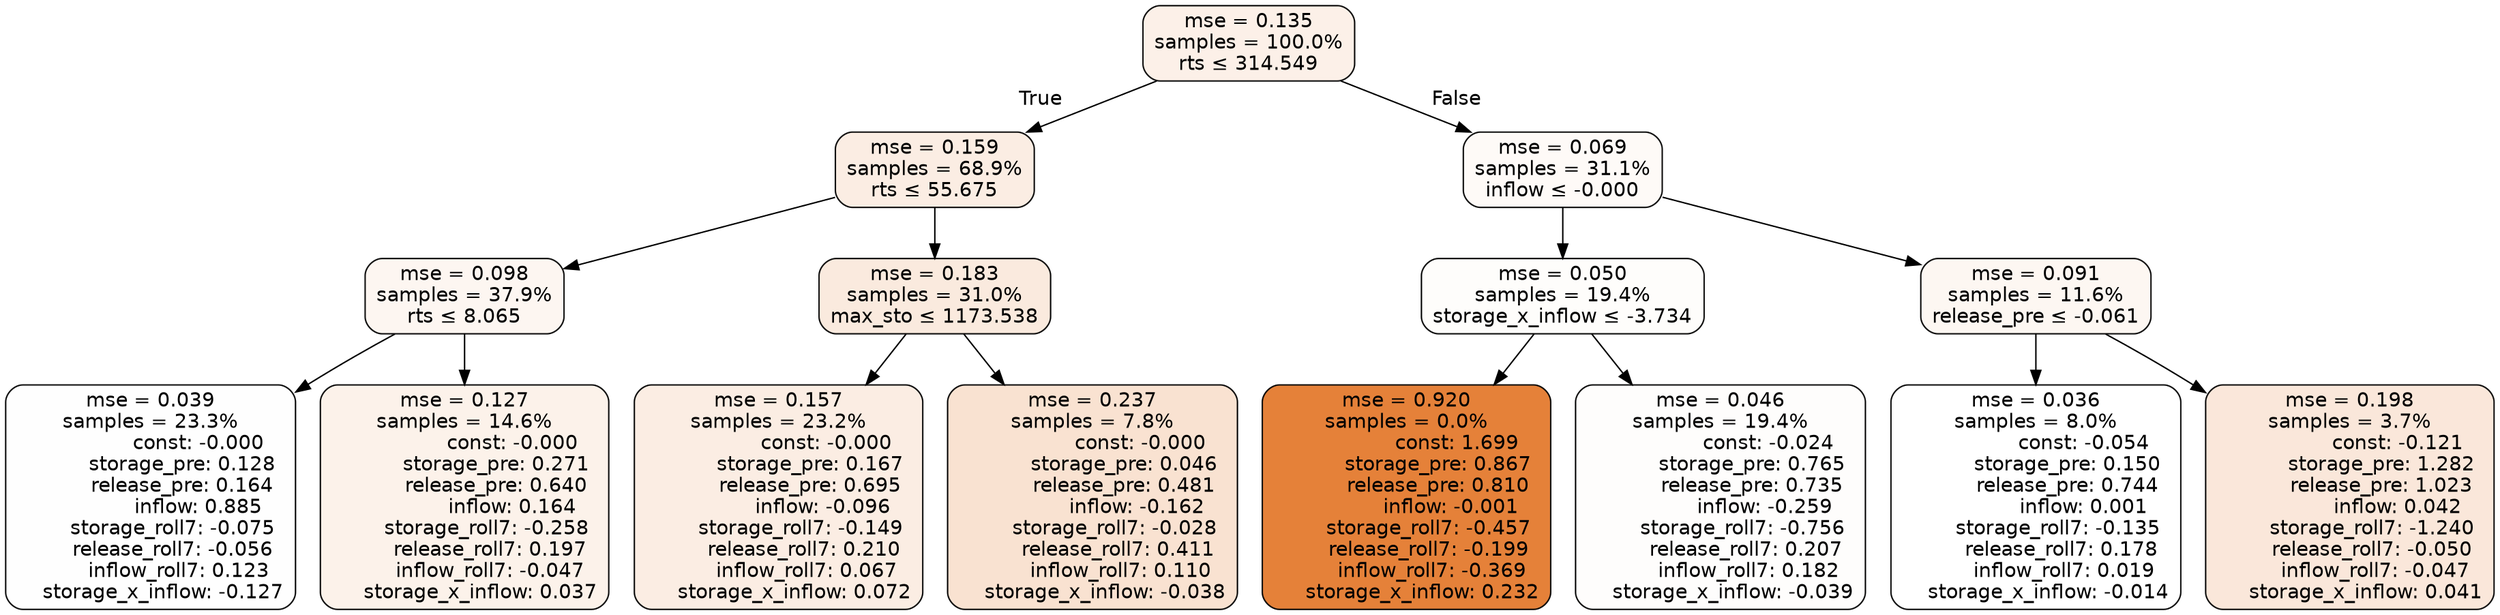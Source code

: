 digraph tree {
bgcolor="transparent"
node [shape=rectangle, style="filled, rounded", color="black", fontname=helvetica] ;
edge [fontname=helvetica] ;
	"0" [label="mse = 0.135
samples = 100.0%
rts &le; 314.549", fillcolor="#fcf0e8"]
	"1" [label="mse = 0.159
samples = 68.9%
rts &le; 55.675", fillcolor="#fbede3"]
	"2" [label="mse = 0.098
samples = 37.9%
rts &le; 8.065", fillcolor="#fdf6f1"]
	"3" [label="mse = 0.039
samples = 23.3%
               const: -0.000
          storage_pre: 0.128
          release_pre: 0.164
               inflow: 0.885
       storage_roll7: -0.075
       release_roll7: -0.056
         inflow_roll7: 0.123
    storage_x_inflow: -0.127", fillcolor="#fefefe"]
	"4" [label="mse = 0.127
samples = 14.6%
               const: -0.000
          storage_pre: 0.271
          release_pre: 0.640
               inflow: 0.164
       storage_roll7: -0.258
        release_roll7: 0.197
        inflow_roll7: -0.047
     storage_x_inflow: 0.037", fillcolor="#fcf2ea"]
	"5" [label="mse = 0.183
samples = 31.0%
max_sto &le; 1173.538", fillcolor="#faeade"]
	"6" [label="mse = 0.157
samples = 23.2%
               const: -0.000
          storage_pre: 0.167
          release_pre: 0.695
              inflow: -0.096
       storage_roll7: -0.149
        release_roll7: 0.210
         inflow_roll7: 0.067
     storage_x_inflow: 0.072", fillcolor="#fbede3"]
	"7" [label="mse = 0.237
samples = 7.8%
               const: -0.000
          storage_pre: 0.046
          release_pre: 0.481
              inflow: -0.162
       storage_roll7: -0.028
        release_roll7: 0.411
         inflow_roll7: 0.110
    storage_x_inflow: -0.038", fillcolor="#f9e2d1"]
	"8" [label="mse = 0.069
samples = 31.1%
inflow &le; -0.000", fillcolor="#fefaf7"]
	"9" [label="mse = 0.050
samples = 19.4%
storage_x_inflow &le; -3.734", fillcolor="#fefdfb"]
	"10" [label="mse = 0.920
samples = 0.0%
                const: 1.699
          storage_pre: 0.867
          release_pre: 0.810
              inflow: -0.001
       storage_roll7: -0.457
       release_roll7: -0.199
        inflow_roll7: -0.369
     storage_x_inflow: 0.232", fillcolor="#e58139"]
	"11" [label="mse = 0.046
samples = 19.4%
               const: -0.024
          storage_pre: 0.765
          release_pre: 0.735
              inflow: -0.259
       storage_roll7: -0.756
        release_roll7: 0.207
         inflow_roll7: 0.182
    storage_x_inflow: -0.039", fillcolor="#fefdfc"]
	"12" [label="mse = 0.091
samples = 11.6%
release_pre &le; -0.061", fillcolor="#fdf7f2"]
	"13" [label="mse = 0.036
samples = 8.0%
               const: -0.054
          storage_pre: 0.150
          release_pre: 0.744
               inflow: 0.001
       storage_roll7: -0.135
        release_roll7: 0.178
         inflow_roll7: 0.019
    storage_x_inflow: -0.014", fillcolor="#ffffff"]
	"14" [label="mse = 0.198
samples = 3.7%
               const: -0.121
          storage_pre: 1.282
          release_pre: 1.023
               inflow: 0.042
       storage_roll7: -1.240
       release_roll7: -0.050
        inflow_roll7: -0.047
     storage_x_inflow: 0.041", fillcolor="#fae7da"]

	"0" -> "1" [labeldistance=2.5, labelangle=45, headlabel="True"]
	"1" -> "2"
	"2" -> "3"
	"2" -> "4"
	"1" -> "5"
	"5" -> "6"
	"5" -> "7"
	"0" -> "8" [labeldistance=2.5, labelangle=-45, headlabel="False"]
	"8" -> "9"
	"9" -> "10"
	"9" -> "11"
	"8" -> "12"
	"12" -> "13"
	"12" -> "14"
}